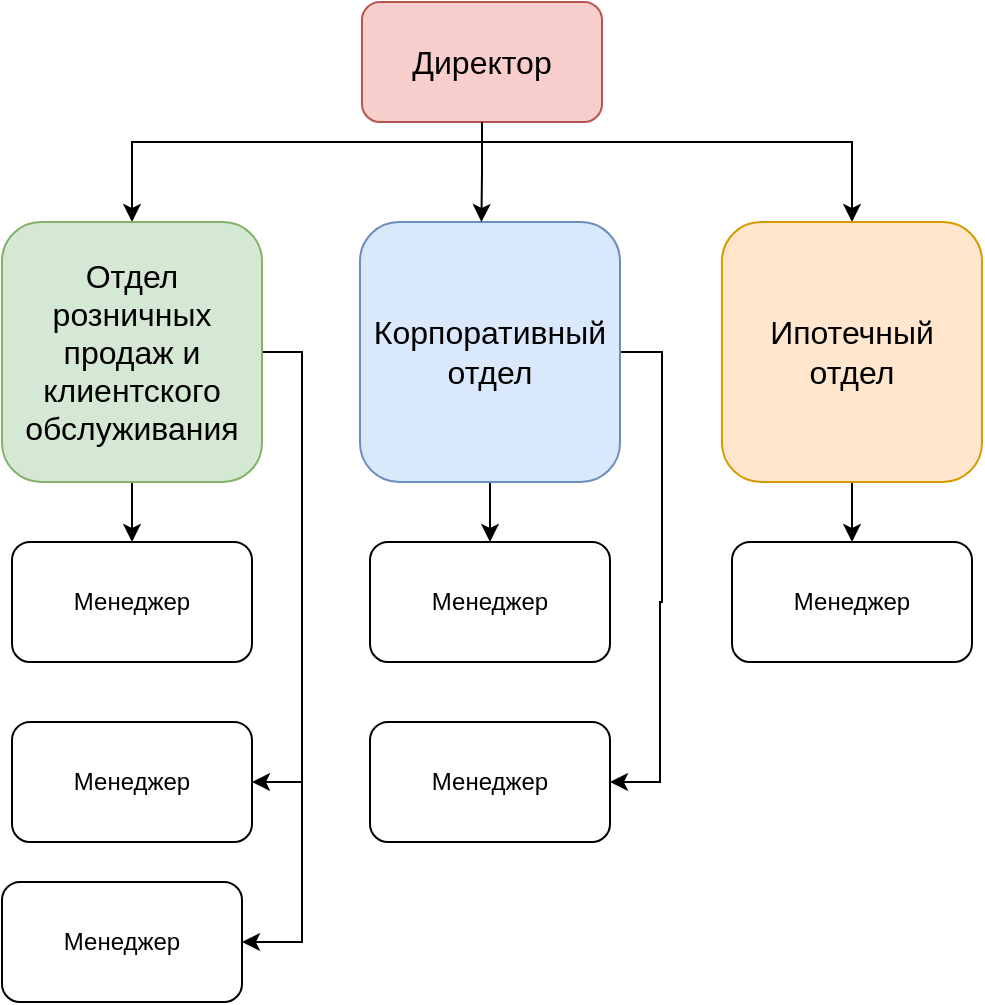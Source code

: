 <mxfile version="24.7.6">
  <diagram name="Page-1" id="l0Qkx0A9AoquFF6I5-Xi">
    <mxGraphModel dx="1055" dy="626" grid="1" gridSize="10" guides="1" tooltips="1" connect="1" arrows="1" fold="1" page="1" pageScale="1" pageWidth="827" pageHeight="1169" math="0" shadow="0">
      <root>
        <mxCell id="0" />
        <mxCell id="1" parent="0" />
        <mxCell id="OPkMy_goKpDc7ms2g1P3-8" style="edgeStyle=orthogonalEdgeStyle;rounded=0;orthogonalLoop=1;jettySize=auto;html=1;entryX=0.5;entryY=0;entryDx=0;entryDy=0;" edge="1" parent="1" source="OPkMy_goKpDc7ms2g1P3-1" target="OPkMy_goKpDc7ms2g1P3-4">
          <mxGeometry relative="1" as="geometry">
            <Array as="points">
              <mxPoint x="410" y="500" />
              <mxPoint x="235" y="500" />
            </Array>
          </mxGeometry>
        </mxCell>
        <mxCell id="OPkMy_goKpDc7ms2g1P3-10" style="edgeStyle=orthogonalEdgeStyle;rounded=0;orthogonalLoop=1;jettySize=auto;html=1;entryX=0.5;entryY=0;entryDx=0;entryDy=0;" edge="1" parent="1" source="OPkMy_goKpDc7ms2g1P3-1" target="OPkMy_goKpDc7ms2g1P3-7">
          <mxGeometry relative="1" as="geometry">
            <Array as="points">
              <mxPoint x="410" y="500" />
              <mxPoint x="595" y="500" />
            </Array>
          </mxGeometry>
        </mxCell>
        <mxCell id="OPkMy_goKpDc7ms2g1P3-1" value="&lt;font style=&quot;font-size: 16px;&quot;&gt;Директор&lt;/font&gt;" style="rounded=1;whiteSpace=wrap;html=1;fillColor=#f8cecc;strokeColor=#b85450;" vertex="1" parent="1">
          <mxGeometry x="350" y="430" width="120" height="60" as="geometry" />
        </mxCell>
        <mxCell id="OPkMy_goKpDc7ms2g1P3-23" style="edgeStyle=orthogonalEdgeStyle;rounded=0;orthogonalLoop=1;jettySize=auto;html=1;entryX=1;entryY=0.5;entryDx=0;entryDy=0;" edge="1" parent="1" source="OPkMy_goKpDc7ms2g1P3-4" target="OPkMy_goKpDc7ms2g1P3-17">
          <mxGeometry relative="1" as="geometry">
            <Array as="points">
              <mxPoint x="320" y="605" />
              <mxPoint x="320" y="820" />
            </Array>
          </mxGeometry>
        </mxCell>
        <mxCell id="OPkMy_goKpDc7ms2g1P3-24" style="edgeStyle=orthogonalEdgeStyle;rounded=0;orthogonalLoop=1;jettySize=auto;html=1;entryX=1;entryY=0.5;entryDx=0;entryDy=0;" edge="1" parent="1" source="OPkMy_goKpDc7ms2g1P3-4" target="OPkMy_goKpDc7ms2g1P3-18">
          <mxGeometry relative="1" as="geometry">
            <Array as="points">
              <mxPoint x="320" y="605" />
              <mxPoint x="320" y="900" />
            </Array>
          </mxGeometry>
        </mxCell>
        <mxCell id="OPkMy_goKpDc7ms2g1P3-25" style="edgeStyle=orthogonalEdgeStyle;rounded=0;orthogonalLoop=1;jettySize=auto;html=1;entryX=0.5;entryY=0;entryDx=0;entryDy=0;" edge="1" parent="1" source="OPkMy_goKpDc7ms2g1P3-4" target="OPkMy_goKpDc7ms2g1P3-12">
          <mxGeometry relative="1" as="geometry" />
        </mxCell>
        <mxCell id="OPkMy_goKpDc7ms2g1P3-4" value="&lt;font style=&quot;font-size: 16px;&quot;&gt;Отдел розничных продаж и клиентского обслуживания&lt;/font&gt;" style="rounded=1;whiteSpace=wrap;html=1;fillColor=#d5e8d4;strokeColor=#82b366;" vertex="1" parent="1">
          <mxGeometry x="170" y="540" width="130" height="130" as="geometry" />
        </mxCell>
        <mxCell id="OPkMy_goKpDc7ms2g1P3-21" style="edgeStyle=orthogonalEdgeStyle;rounded=0;orthogonalLoop=1;jettySize=auto;html=1;entryX=0.5;entryY=0;entryDx=0;entryDy=0;" edge="1" parent="1" source="OPkMy_goKpDc7ms2g1P3-6" target="OPkMy_goKpDc7ms2g1P3-13">
          <mxGeometry relative="1" as="geometry" />
        </mxCell>
        <mxCell id="OPkMy_goKpDc7ms2g1P3-22" style="edgeStyle=orthogonalEdgeStyle;rounded=0;orthogonalLoop=1;jettySize=auto;html=1;entryX=1;entryY=0.5;entryDx=0;entryDy=0;" edge="1" parent="1" source="OPkMy_goKpDc7ms2g1P3-6" target="OPkMy_goKpDc7ms2g1P3-19">
          <mxGeometry relative="1" as="geometry">
            <Array as="points">
              <mxPoint x="500" y="605" />
              <mxPoint x="500" y="730" />
              <mxPoint x="499" y="730" />
              <mxPoint x="499" y="820" />
            </Array>
          </mxGeometry>
        </mxCell>
        <mxCell id="OPkMy_goKpDc7ms2g1P3-6" value="&lt;div&gt;&lt;div&gt;&lt;font size=&quot;3&quot;&gt;Корпоративный отдел&lt;/font&gt;&lt;/div&gt;&lt;/div&gt;" style="rounded=1;whiteSpace=wrap;html=1;fillColor=#dae8fc;strokeColor=#6c8ebf;" vertex="1" parent="1">
          <mxGeometry x="349" y="540" width="130" height="130" as="geometry" />
        </mxCell>
        <mxCell id="OPkMy_goKpDc7ms2g1P3-20" style="edgeStyle=orthogonalEdgeStyle;rounded=0;orthogonalLoop=1;jettySize=auto;html=1;entryX=0.5;entryY=0;entryDx=0;entryDy=0;" edge="1" parent="1" source="OPkMy_goKpDc7ms2g1P3-7" target="OPkMy_goKpDc7ms2g1P3-14">
          <mxGeometry relative="1" as="geometry" />
        </mxCell>
        <mxCell id="OPkMy_goKpDc7ms2g1P3-7" value="&lt;div&gt;&lt;div&gt;&lt;span style=&quot;font-size: 16px;&quot;&gt;Ипотечный отдел&lt;/span&gt;&lt;br&gt;&lt;/div&gt;&lt;/div&gt;" style="rounded=1;whiteSpace=wrap;html=1;fillColor=#ffe6cc;strokeColor=#d79b00;" vertex="1" parent="1">
          <mxGeometry x="530" y="540" width="130" height="130" as="geometry" />
        </mxCell>
        <mxCell id="OPkMy_goKpDc7ms2g1P3-11" style="edgeStyle=orthogonalEdgeStyle;rounded=0;orthogonalLoop=1;jettySize=auto;html=1;entryX=0.467;entryY=0;entryDx=0;entryDy=0;entryPerimeter=0;" edge="1" parent="1" source="OPkMy_goKpDc7ms2g1P3-1" target="OPkMy_goKpDc7ms2g1P3-6">
          <mxGeometry relative="1" as="geometry" />
        </mxCell>
        <mxCell id="OPkMy_goKpDc7ms2g1P3-12" value="Менеджер" style="rounded=1;whiteSpace=wrap;html=1;" vertex="1" parent="1">
          <mxGeometry x="175" y="700" width="120" height="60" as="geometry" />
        </mxCell>
        <mxCell id="OPkMy_goKpDc7ms2g1P3-13" value="Менеджер" style="rounded=1;whiteSpace=wrap;html=1;" vertex="1" parent="1">
          <mxGeometry x="354" y="700" width="120" height="60" as="geometry" />
        </mxCell>
        <mxCell id="OPkMy_goKpDc7ms2g1P3-14" value="Менеджер" style="rounded=1;whiteSpace=wrap;html=1;" vertex="1" parent="1">
          <mxGeometry x="535" y="700" width="120" height="60" as="geometry" />
        </mxCell>
        <mxCell id="OPkMy_goKpDc7ms2g1P3-17" value="Менеджер" style="rounded=1;whiteSpace=wrap;html=1;" vertex="1" parent="1">
          <mxGeometry x="175" y="790" width="120" height="60" as="geometry" />
        </mxCell>
        <mxCell id="OPkMy_goKpDc7ms2g1P3-18" value="Менеджер" style="rounded=1;whiteSpace=wrap;html=1;" vertex="1" parent="1">
          <mxGeometry x="170" y="870" width="120" height="60" as="geometry" />
        </mxCell>
        <mxCell id="OPkMy_goKpDc7ms2g1P3-19" value="Менеджер" style="rounded=1;whiteSpace=wrap;html=1;" vertex="1" parent="1">
          <mxGeometry x="354" y="790" width="120" height="60" as="geometry" />
        </mxCell>
      </root>
    </mxGraphModel>
  </diagram>
</mxfile>

